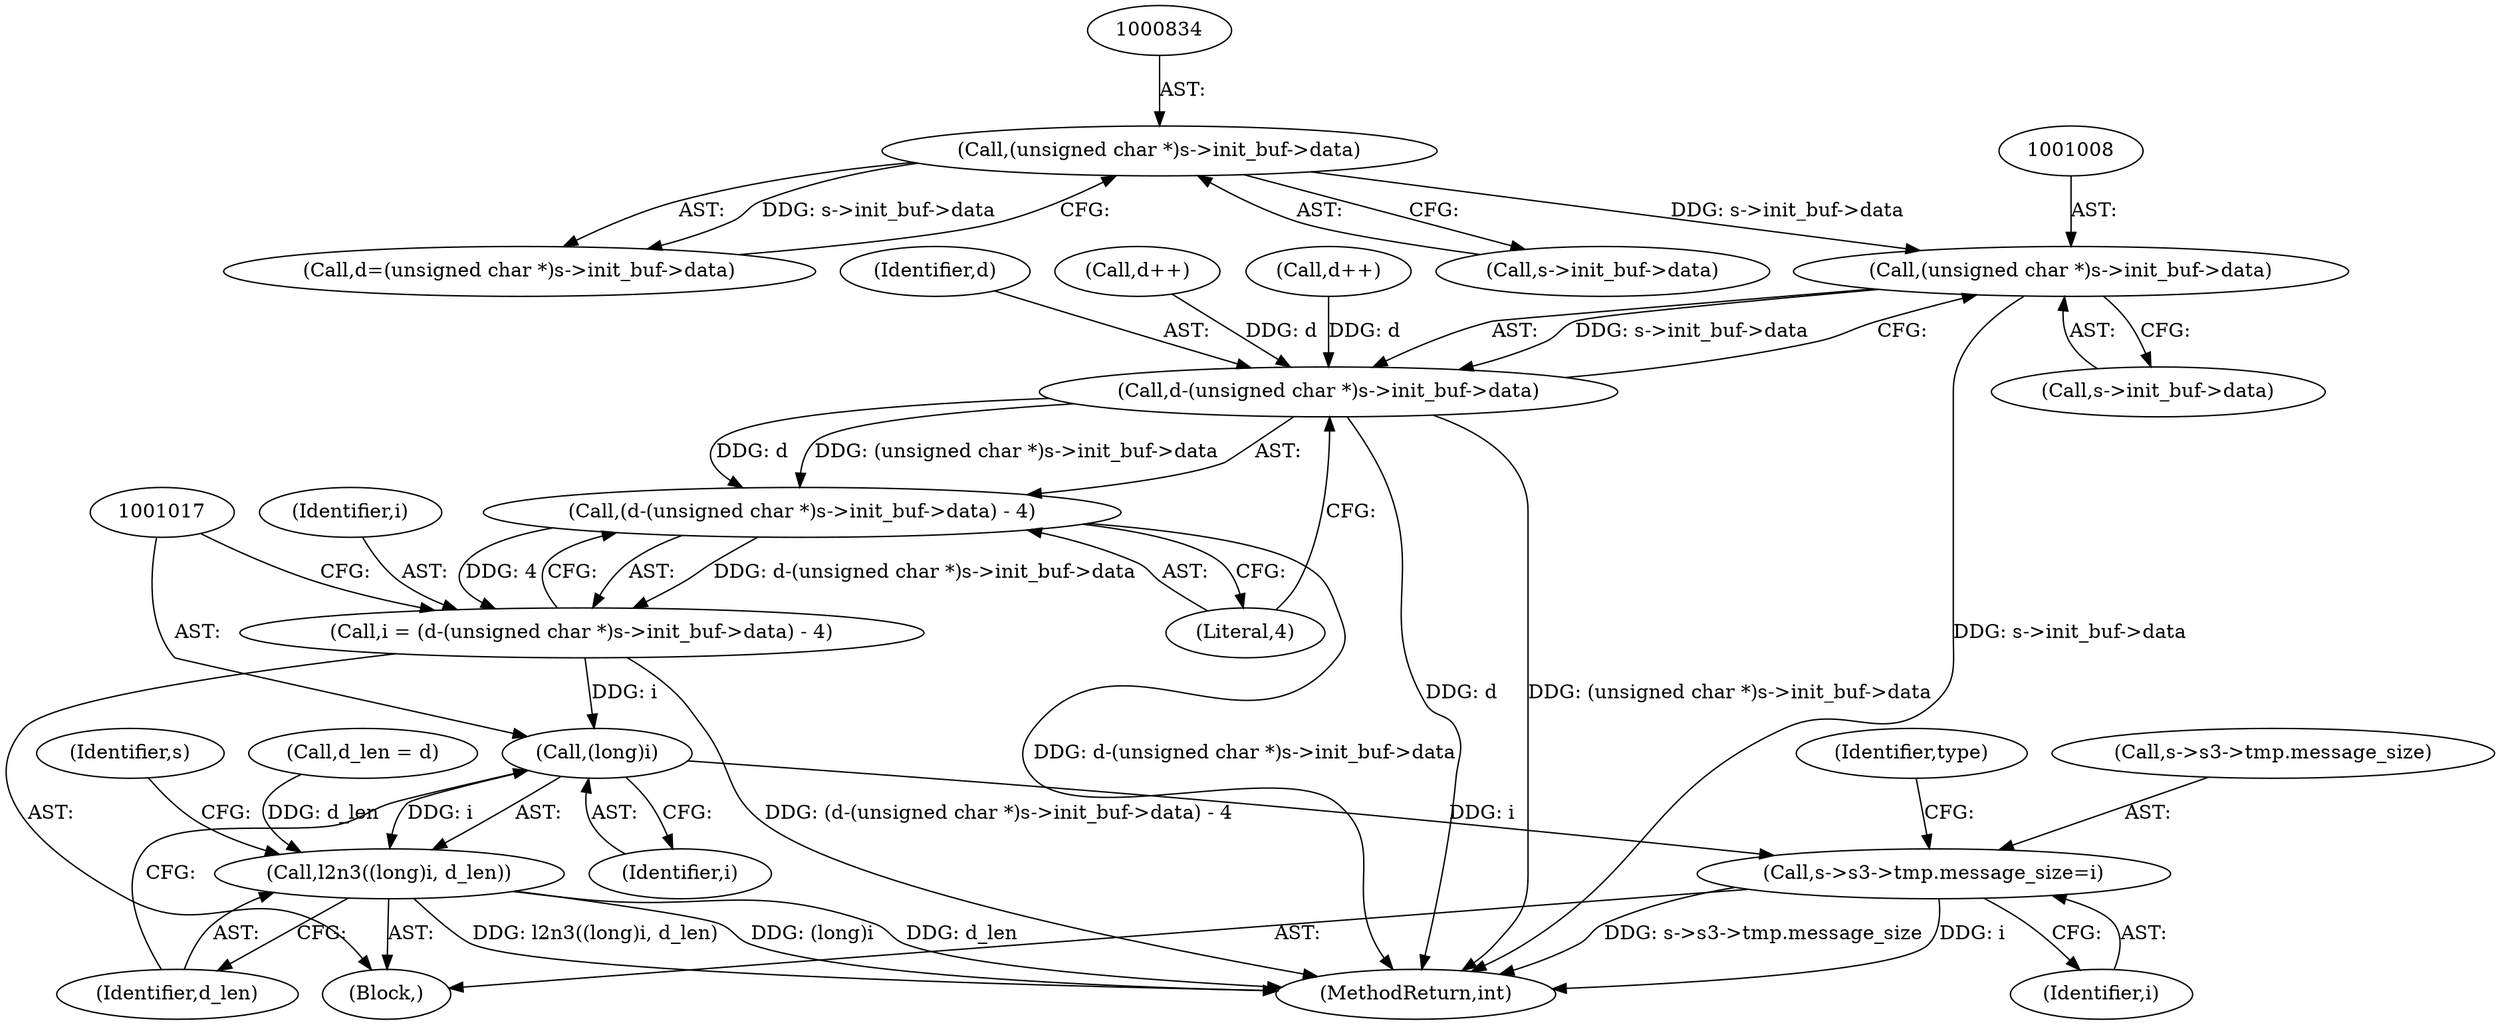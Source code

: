 digraph "0_openssl_26a59d9b46574e457870197dffa802871b4c8fc7_0@pointer" {
"1001007" [label="(Call,(unsigned char *)s->init_buf->data)"];
"1000833" [label="(Call,(unsigned char *)s->init_buf->data)"];
"1001005" [label="(Call,d-(unsigned char *)s->init_buf->data)"];
"1001004" [label="(Call,(d-(unsigned char *)s->init_buf->data) - 4)"];
"1001002" [label="(Call,i = (d-(unsigned char *)s->init_buf->data) - 4)"];
"1001016" [label="(Call,(long)i)"];
"1001015" [label="(Call,l2n3((long)i, d_len))"];
"1001038" [label="(Call,s->s3->tmp.message_size=i)"];
"1001009" [label="(Call,s->init_buf->data)"];
"1001002" [label="(Call,i = (d-(unsigned char *)s->init_buf->data) - 4)"];
"1001019" [label="(Identifier,d_len)"];
"1000862" [label="(Call,d_len = d)"];
"1001049" [label="(Identifier,type)"];
"1001024" [label="(Identifier,s)"];
"1001039" [label="(Call,s->s3->tmp.message_size)"];
"1001015" [label="(Call,l2n3((long)i, d_len))"];
"1001005" [label="(Call,d-(unsigned char *)s->init_buf->data)"];
"1001018" [label="(Identifier,i)"];
"1000833" [label="(Call,(unsigned char *)s->init_buf->data)"];
"1001038" [label="(Call,s->s3->tmp.message_size=i)"];
"1001006" [label="(Identifier,d)"];
"1000831" [label="(Call,d=(unsigned char *)s->init_buf->data)"];
"1000997" [label="(Call,d++)"];
"1001274" [label="(MethodReturn,int)"];
"1001046" [label="(Identifier,i)"];
"1000711" [label="(Block,)"];
"1001016" [label="(Call,(long)i)"];
"1001014" [label="(Literal,4)"];
"1001004" [label="(Call,(d-(unsigned char *)s->init_buf->data) - 4)"];
"1001003" [label="(Identifier,i)"];
"1000835" [label="(Call,s->init_buf->data)"];
"1000972" [label="(Call,d++)"];
"1001007" [label="(Call,(unsigned char *)s->init_buf->data)"];
"1001007" -> "1001005"  [label="AST: "];
"1001007" -> "1001009"  [label="CFG: "];
"1001008" -> "1001007"  [label="AST: "];
"1001009" -> "1001007"  [label="AST: "];
"1001005" -> "1001007"  [label="CFG: "];
"1001007" -> "1001274"  [label="DDG: s->init_buf->data"];
"1001007" -> "1001005"  [label="DDG: s->init_buf->data"];
"1000833" -> "1001007"  [label="DDG: s->init_buf->data"];
"1000833" -> "1000831"  [label="AST: "];
"1000833" -> "1000835"  [label="CFG: "];
"1000834" -> "1000833"  [label="AST: "];
"1000835" -> "1000833"  [label="AST: "];
"1000831" -> "1000833"  [label="CFG: "];
"1000833" -> "1000831"  [label="DDG: s->init_buf->data"];
"1001005" -> "1001004"  [label="AST: "];
"1001006" -> "1001005"  [label="AST: "];
"1001014" -> "1001005"  [label="CFG: "];
"1001005" -> "1001274"  [label="DDG: (unsigned char *)s->init_buf->data"];
"1001005" -> "1001274"  [label="DDG: d"];
"1001005" -> "1001004"  [label="DDG: d"];
"1001005" -> "1001004"  [label="DDG: (unsigned char *)s->init_buf->data"];
"1000997" -> "1001005"  [label="DDG: d"];
"1000972" -> "1001005"  [label="DDG: d"];
"1001004" -> "1001002"  [label="AST: "];
"1001004" -> "1001014"  [label="CFG: "];
"1001014" -> "1001004"  [label="AST: "];
"1001002" -> "1001004"  [label="CFG: "];
"1001004" -> "1001274"  [label="DDG: d-(unsigned char *)s->init_buf->data"];
"1001004" -> "1001002"  [label="DDG: d-(unsigned char *)s->init_buf->data"];
"1001004" -> "1001002"  [label="DDG: 4"];
"1001002" -> "1000711"  [label="AST: "];
"1001003" -> "1001002"  [label="AST: "];
"1001017" -> "1001002"  [label="CFG: "];
"1001002" -> "1001274"  [label="DDG: (d-(unsigned char *)s->init_buf->data) - 4"];
"1001002" -> "1001016"  [label="DDG: i"];
"1001016" -> "1001015"  [label="AST: "];
"1001016" -> "1001018"  [label="CFG: "];
"1001017" -> "1001016"  [label="AST: "];
"1001018" -> "1001016"  [label="AST: "];
"1001019" -> "1001016"  [label="CFG: "];
"1001016" -> "1001015"  [label="DDG: i"];
"1001016" -> "1001038"  [label="DDG: i"];
"1001015" -> "1000711"  [label="AST: "];
"1001015" -> "1001019"  [label="CFG: "];
"1001019" -> "1001015"  [label="AST: "];
"1001024" -> "1001015"  [label="CFG: "];
"1001015" -> "1001274"  [label="DDG: l2n3((long)i, d_len)"];
"1001015" -> "1001274"  [label="DDG: (long)i"];
"1001015" -> "1001274"  [label="DDG: d_len"];
"1000862" -> "1001015"  [label="DDG: d_len"];
"1001038" -> "1000711"  [label="AST: "];
"1001038" -> "1001046"  [label="CFG: "];
"1001039" -> "1001038"  [label="AST: "];
"1001046" -> "1001038"  [label="AST: "];
"1001049" -> "1001038"  [label="CFG: "];
"1001038" -> "1001274"  [label="DDG: i"];
"1001038" -> "1001274"  [label="DDG: s->s3->tmp.message_size"];
}
